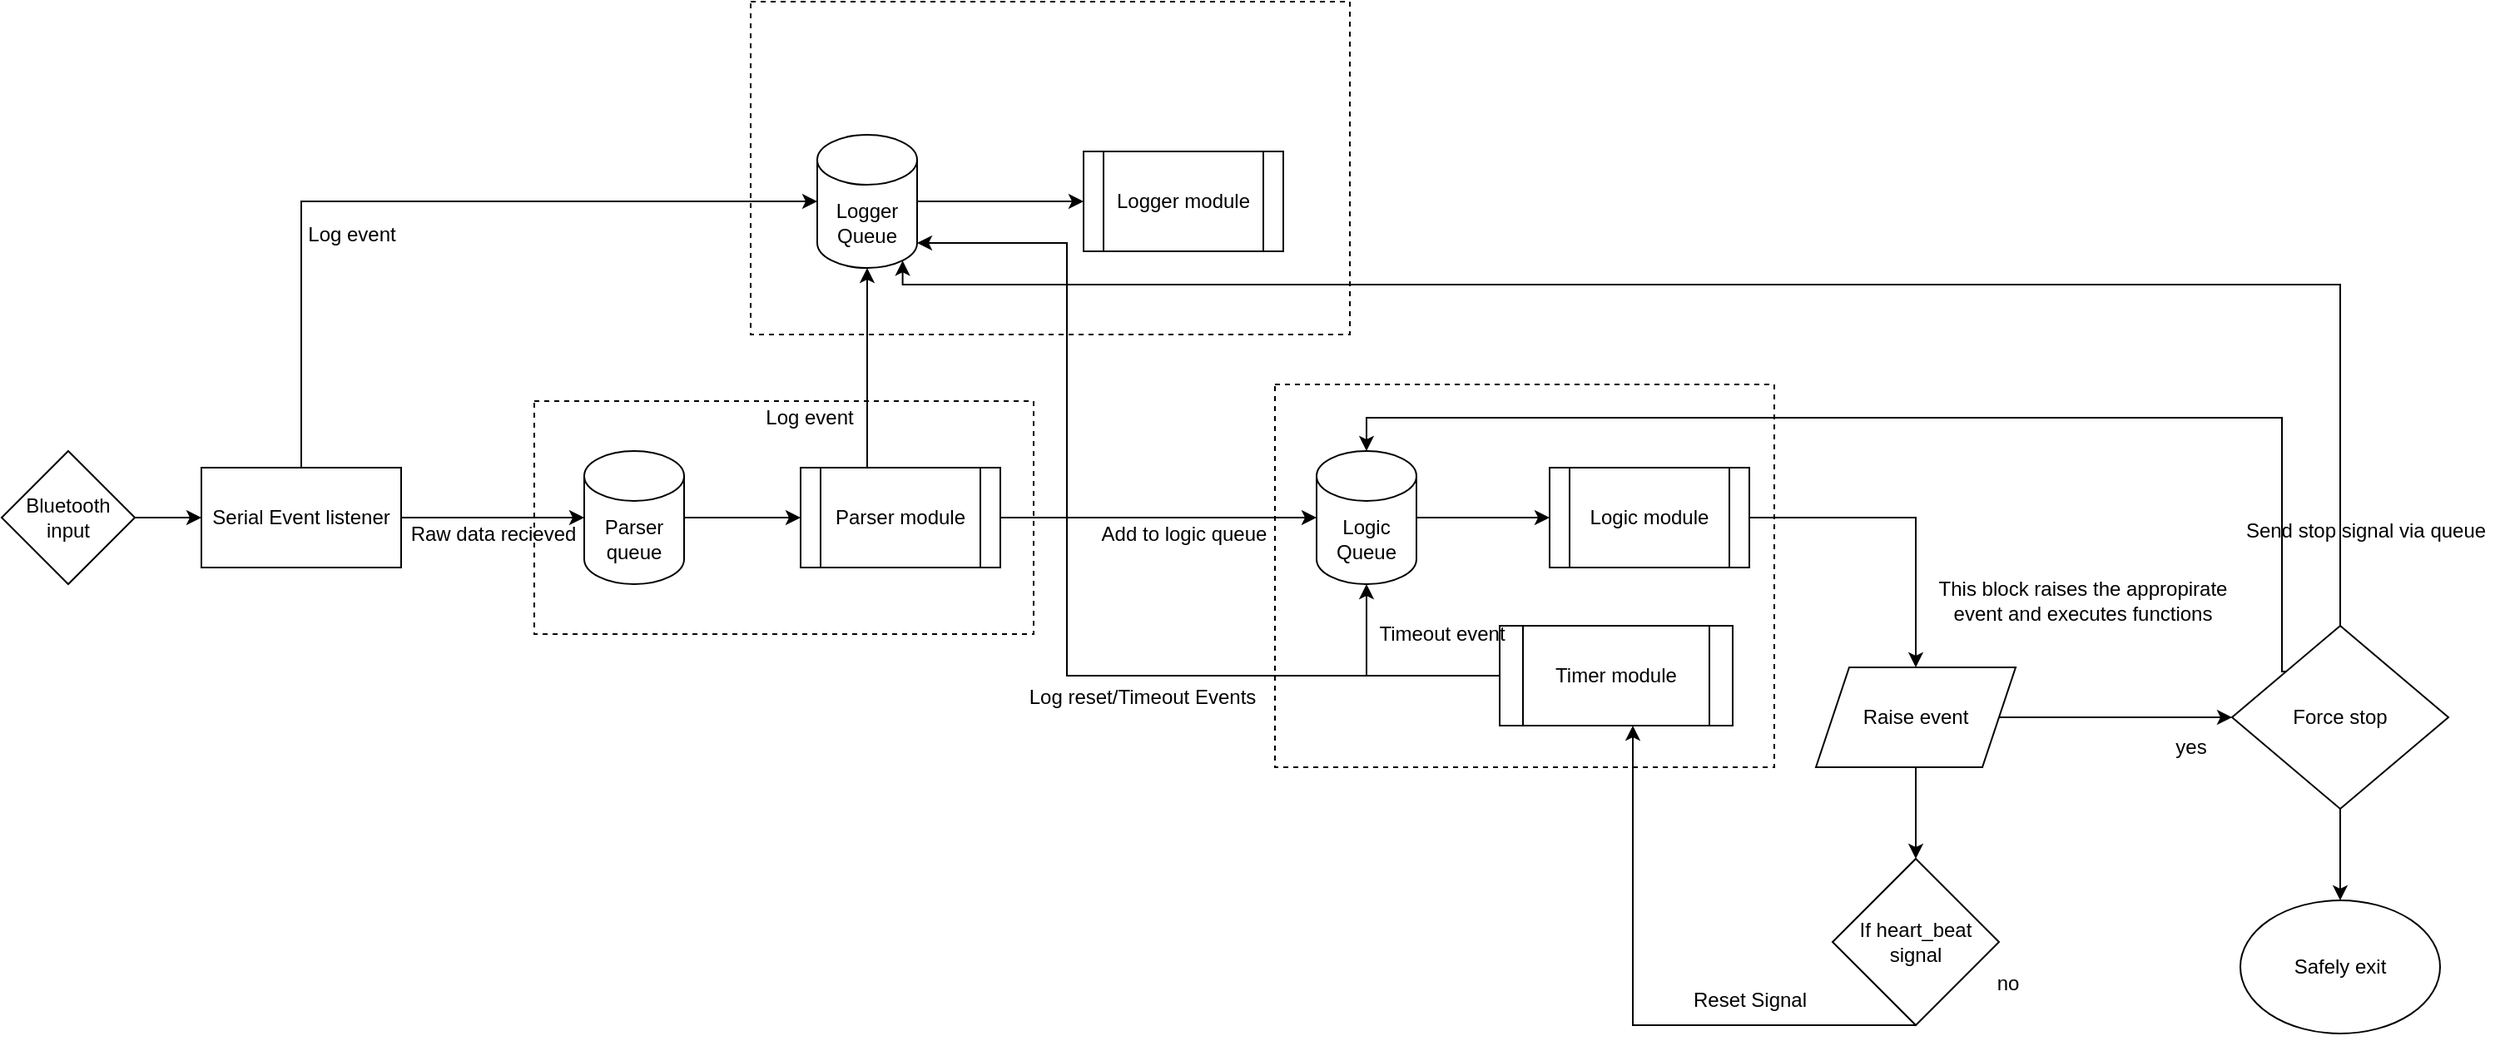 <mxfile version="14.2.9" type="github">
  <diagram id="aZlOReppdM6Vbn_RqVCT" name="Page-1">
    <mxGraphModel dx="1588" dy="946" grid="1" gridSize="10" guides="1" tooltips="1" connect="1" arrows="1" fold="1" page="1" pageScale="1" pageWidth="1600" pageHeight="1200" math="0" shadow="0">
      <root>
        <mxCell id="0" />
        <mxCell id="1" parent="0" />
        <mxCell id="UPKcbHkdnJgAcpdIiQ7b-42" value="" style="verticalLabelPosition=bottom;verticalAlign=top;html=1;shape=mxgraph.basic.rect;fillColor2=none;strokeWidth=1;size=20;indent=5;dashed=1;" vertex="1" parent="1">
          <mxGeometry x="825" y="340" width="300" height="230" as="geometry" />
        </mxCell>
        <mxCell id="UPKcbHkdnJgAcpdIiQ7b-39" value="" style="verticalLabelPosition=bottom;verticalAlign=top;html=1;shape=mxgraph.basic.rect;fillColor2=none;strokeWidth=1;size=20;indent=5;dashed=1;" vertex="1" parent="1">
          <mxGeometry x="510" y="110" width="360" height="200" as="geometry" />
        </mxCell>
        <mxCell id="UPKcbHkdnJgAcpdIiQ7b-38" value="" style="verticalLabelPosition=bottom;verticalAlign=top;html=1;shape=mxgraph.basic.rect;fillColor2=none;strokeWidth=1;size=20;indent=5;dashed=1;" vertex="1" parent="1">
          <mxGeometry x="380" y="350" width="300" height="140" as="geometry" />
        </mxCell>
        <mxCell id="m8YfleF8tQ-FQQvyi_9Q-1" value="Logger module" style="shape=process;whiteSpace=wrap;html=1;backgroundOutline=1;" parent="1" vertex="1">
          <mxGeometry x="710" y="200" width="120" height="60" as="geometry" />
        </mxCell>
        <mxCell id="m8YfleF8tQ-FQQvyi_9Q-20" style="edgeStyle=orthogonalEdgeStyle;rounded=0;orthogonalLoop=1;jettySize=auto;html=1;exitX=0.5;exitY=0;exitDx=0;exitDy=0;entryX=0.5;entryY=1;entryDx=0;entryDy=0;entryPerimeter=0;" parent="1" source="m8YfleF8tQ-FQQvyi_9Q-2" target="4gtdM_F05GJ57js9pfhI-3" edge="1">
          <mxGeometry relative="1" as="geometry">
            <mxPoint x="580" y="270" as="targetPoint" />
            <Array as="points">
              <mxPoint x="580" y="390" />
            </Array>
          </mxGeometry>
        </mxCell>
        <mxCell id="UPKcbHkdnJgAcpdIiQ7b-4" style="edgeStyle=orthogonalEdgeStyle;rounded=0;orthogonalLoop=1;jettySize=auto;html=1;exitX=1;exitY=0.5;exitDx=0;exitDy=0;" edge="1" parent="1" source="m8YfleF8tQ-FQQvyi_9Q-2" target="4gtdM_F05GJ57js9pfhI-4">
          <mxGeometry relative="1" as="geometry" />
        </mxCell>
        <mxCell id="m8YfleF8tQ-FQQvyi_9Q-2" value="Parser module" style="shape=process;whiteSpace=wrap;html=1;backgroundOutline=1;" parent="1" vertex="1">
          <mxGeometry x="540" y="390" width="120" height="60" as="geometry" />
        </mxCell>
        <mxCell id="m8YfleF8tQ-FQQvyi_9Q-5" style="edgeStyle=orthogonalEdgeStyle;rounded=0;orthogonalLoop=1;jettySize=auto;html=1;exitX=1;exitY=0.5;exitDx=0;exitDy=0;exitPerimeter=0;" parent="1" target="m8YfleF8tQ-FQQvyi_9Q-1" edge="1" source="4gtdM_F05GJ57js9pfhI-3">
          <mxGeometry relative="1" as="geometry">
            <mxPoint x="620" y="230" as="sourcePoint" />
          </mxGeometry>
        </mxCell>
        <mxCell id="m8YfleF8tQ-FQQvyi_9Q-12" style="edgeStyle=orthogonalEdgeStyle;rounded=0;orthogonalLoop=1;jettySize=auto;html=1;exitX=1;exitY=0.5;exitDx=0;exitDy=0;entryX=0;entryY=0.5;entryDx=0;entryDy=0;" parent="1" source="m8YfleF8tQ-FQQvyi_9Q-10" target="m8YfleF8tQ-FQQvyi_9Q-11" edge="1">
          <mxGeometry relative="1" as="geometry" />
        </mxCell>
        <mxCell id="m8YfleF8tQ-FQQvyi_9Q-10" value="Bluetooth input" style="rhombus;whiteSpace=wrap;html=1;" parent="1" vertex="1">
          <mxGeometry x="60" y="380" width="80" height="80" as="geometry" />
        </mxCell>
        <mxCell id="m8YfleF8tQ-FQQvyi_9Q-18" style="edgeStyle=orthogonalEdgeStyle;rounded=0;orthogonalLoop=1;jettySize=auto;html=1;exitX=1;exitY=0.5;exitDx=0;exitDy=0;entryX=0;entryY=0.5;entryDx=0;entryDy=0;entryPerimeter=0;" parent="1" source="m8YfleF8tQ-FQQvyi_9Q-11" target="4gtdM_F05GJ57js9pfhI-1" edge="1">
          <mxGeometry relative="1" as="geometry">
            <Array as="points">
              <mxPoint x="400" y="420" />
              <mxPoint x="400" y="420" />
            </Array>
          </mxGeometry>
        </mxCell>
        <mxCell id="UPKcbHkdnJgAcpdIiQ7b-1" style="edgeStyle=orthogonalEdgeStyle;rounded=0;orthogonalLoop=1;jettySize=auto;html=1;exitX=0.5;exitY=0;exitDx=0;exitDy=0;entryX=0;entryY=0.5;entryDx=0;entryDy=0;entryPerimeter=0;" edge="1" parent="1" source="m8YfleF8tQ-FQQvyi_9Q-11" target="4gtdM_F05GJ57js9pfhI-3">
          <mxGeometry relative="1" as="geometry" />
        </mxCell>
        <mxCell id="m8YfleF8tQ-FQQvyi_9Q-11" value="Serial Event listener" style="rounded=0;whiteSpace=wrap;html=1;" parent="1" vertex="1">
          <mxGeometry x="180" y="390" width="120" height="60" as="geometry" />
        </mxCell>
        <mxCell id="m8YfleF8tQ-FQQvyi_9Q-22" value="Raw data recieved" style="text;html=1;align=center;verticalAlign=middle;resizable=0;points=[];autosize=1;" parent="1" vertex="1">
          <mxGeometry x="300" y="420" width="110" height="20" as="geometry" />
        </mxCell>
        <mxCell id="4gtdM_F05GJ57js9pfhI-2" style="edgeStyle=orthogonalEdgeStyle;rounded=0;orthogonalLoop=1;jettySize=auto;html=1;exitX=1;exitY=0.5;exitDx=0;exitDy=0;exitPerimeter=0;entryX=0;entryY=0.5;entryDx=0;entryDy=0;" parent="1" source="4gtdM_F05GJ57js9pfhI-1" target="m8YfleF8tQ-FQQvyi_9Q-2" edge="1">
          <mxGeometry relative="1" as="geometry" />
        </mxCell>
        <mxCell id="4gtdM_F05GJ57js9pfhI-1" value="Parser queue" style="shape=cylinder3;whiteSpace=wrap;html=1;boundedLbl=1;backgroundOutline=1;size=15;" parent="1" vertex="1">
          <mxGeometry x="410" y="380" width="60" height="80" as="geometry" />
        </mxCell>
        <mxCell id="4gtdM_F05GJ57js9pfhI-3" value="Logger Queue" style="shape=cylinder3;whiteSpace=wrap;html=1;boundedLbl=1;backgroundOutline=1;size=15;" parent="1" vertex="1">
          <mxGeometry x="550" y="190" width="60" height="80" as="geometry" />
        </mxCell>
        <mxCell id="4gtdM_F05GJ57js9pfhI-7" style="edgeStyle=orthogonalEdgeStyle;rounded=0;orthogonalLoop=1;jettySize=auto;html=1;exitX=1;exitY=0.5;exitDx=0;exitDy=0;exitPerimeter=0;entryX=0;entryY=0.5;entryDx=0;entryDy=0;" parent="1" source="4gtdM_F05GJ57js9pfhI-4" target="UPKcbHkdnJgAcpdIiQ7b-19" edge="1">
          <mxGeometry relative="1" as="geometry">
            <mxPoint x="970.0" y="420" as="targetPoint" />
          </mxGeometry>
        </mxCell>
        <mxCell id="4gtdM_F05GJ57js9pfhI-4" value="Logic Queue" style="shape=cylinder3;whiteSpace=wrap;html=1;boundedLbl=1;backgroundOutline=1;size=15;" parent="1" vertex="1">
          <mxGeometry x="850" y="380" width="60" height="80" as="geometry" />
        </mxCell>
        <mxCell id="4gtdM_F05GJ57js9pfhI-9" style="edgeStyle=orthogonalEdgeStyle;rounded=0;orthogonalLoop=1;jettySize=auto;html=1;exitX=1;exitY=0.5;exitDx=0;exitDy=0;" parent="1" source="UPKcbHkdnJgAcpdIiQ7b-19" target="4gtdM_F05GJ57js9pfhI-8" edge="1">
          <mxGeometry relative="1" as="geometry">
            <mxPoint x="1090.0" y="420" as="sourcePoint" />
          </mxGeometry>
        </mxCell>
        <mxCell id="UPKcbHkdnJgAcpdIiQ7b-15" style="edgeStyle=orthogonalEdgeStyle;rounded=0;orthogonalLoop=1;jettySize=auto;html=1;exitX=0.5;exitY=1;exitDx=0;exitDy=0;" edge="1" parent="1" source="4gtdM_F05GJ57js9pfhI-8" target="4gtdM_F05GJ57js9pfhI-11">
          <mxGeometry relative="1" as="geometry" />
        </mxCell>
        <mxCell id="UPKcbHkdnJgAcpdIiQ7b-25" value="" style="edgeStyle=orthogonalEdgeStyle;rounded=0;orthogonalLoop=1;jettySize=auto;html=1;" edge="1" parent="1" source="4gtdM_F05GJ57js9pfhI-8" target="UPKcbHkdnJgAcpdIiQ7b-24">
          <mxGeometry relative="1" as="geometry" />
        </mxCell>
        <mxCell id="4gtdM_F05GJ57js9pfhI-8" value="Raise event" style="shape=parallelogram;perimeter=parallelogramPerimeter;whiteSpace=wrap;html=1;fixedSize=1;" parent="1" vertex="1">
          <mxGeometry x="1150" y="510" width="120" height="60" as="geometry" />
        </mxCell>
        <mxCell id="4gtdM_F05GJ57js9pfhI-11" value="If heart_beat signal" style="rhombus;whiteSpace=wrap;html=1;" parent="1" vertex="1">
          <mxGeometry x="1160" y="625" width="100" height="100" as="geometry" />
        </mxCell>
        <mxCell id="4gtdM_F05GJ57js9pfhI-16" value="Reset Signal" style="text;html=1;align=center;verticalAlign=middle;resizable=0;points=[];autosize=1;" parent="1" vertex="1">
          <mxGeometry x="1070" y="700" width="80" height="20" as="geometry" />
        </mxCell>
        <mxCell id="4gtdM_F05GJ57js9pfhI-17" value="no" style="text;html=1;align=center;verticalAlign=middle;resizable=0;points=[];autosize=1;" parent="1" vertex="1">
          <mxGeometry x="1250" y="690" width="30" height="20" as="geometry" />
        </mxCell>
        <mxCell id="UPKcbHkdnJgAcpdIiQ7b-47" value="" style="edgeStyle=orthogonalEdgeStyle;rounded=0;orthogonalLoop=1;jettySize=auto;html=1;" edge="1" parent="1" source="UPKcbHkdnJgAcpdIiQ7b-8" target="4gtdM_F05GJ57js9pfhI-4">
          <mxGeometry relative="1" as="geometry">
            <mxPoint x="880" y="515" as="targetPoint" />
          </mxGeometry>
        </mxCell>
        <mxCell id="UPKcbHkdnJgAcpdIiQ7b-49" value="" style="edgeStyle=orthogonalEdgeStyle;rounded=0;orthogonalLoop=1;jettySize=auto;html=1;entryX=1;entryY=1;entryDx=0;entryDy=-15;entryPerimeter=0;" edge="1" parent="1" source="UPKcbHkdnJgAcpdIiQ7b-8" target="4gtdM_F05GJ57js9pfhI-3">
          <mxGeometry relative="1" as="geometry">
            <mxPoint x="770" y="530" as="targetPoint" />
            <Array as="points">
              <mxPoint x="700" y="515" />
              <mxPoint x="700" y="255" />
            </Array>
          </mxGeometry>
        </mxCell>
        <mxCell id="UPKcbHkdnJgAcpdIiQ7b-8" value="Timer module" style="shape=process;whiteSpace=wrap;html=1;backgroundOutline=1;" vertex="1" parent="1">
          <mxGeometry x="960" y="485" width="140" height="60" as="geometry" />
        </mxCell>
        <mxCell id="UPKcbHkdnJgAcpdIiQ7b-11" value="Log event" style="text;html=1;align=center;verticalAlign=middle;resizable=0;points=[];autosize=1;" vertex="1" parent="1">
          <mxGeometry x="235" y="240" width="70" height="20" as="geometry" />
        </mxCell>
        <mxCell id="UPKcbHkdnJgAcpdIiQ7b-12" value="Log event" style="text;html=1;align=center;verticalAlign=middle;resizable=0;points=[];autosize=1;" vertex="1" parent="1">
          <mxGeometry x="510" y="350" width="70" height="20" as="geometry" />
        </mxCell>
        <mxCell id="UPKcbHkdnJgAcpdIiQ7b-14" value="Add to logic queue " style="text;html=1;align=center;verticalAlign=middle;resizable=0;points=[];autosize=1;" vertex="1" parent="1">
          <mxGeometry x="715" y="420" width="110" height="20" as="geometry" />
        </mxCell>
        <mxCell id="UPKcbHkdnJgAcpdIiQ7b-19" value="&lt;div&gt;Logic module&lt;/div&gt;" style="shape=process;whiteSpace=wrap;html=1;backgroundOutline=1;" vertex="1" parent="1">
          <mxGeometry x="990" y="390" width="120" height="60" as="geometry" />
        </mxCell>
        <mxCell id="UPKcbHkdnJgAcpdIiQ7b-28" style="edgeStyle=orthogonalEdgeStyle;rounded=0;orthogonalLoop=1;jettySize=auto;html=1;exitX=0.5;exitY=0;exitDx=0;exitDy=0;entryX=0.855;entryY=1;entryDx=0;entryDy=-4.35;entryPerimeter=0;" edge="1" parent="1" source="UPKcbHkdnJgAcpdIiQ7b-24" target="4gtdM_F05GJ57js9pfhI-3">
          <mxGeometry relative="1" as="geometry">
            <Array as="points">
              <mxPoint x="1465" y="280" />
              <mxPoint x="601" y="280" />
            </Array>
          </mxGeometry>
        </mxCell>
        <mxCell id="UPKcbHkdnJgAcpdIiQ7b-30" style="edgeStyle=orthogonalEdgeStyle;rounded=0;orthogonalLoop=1;jettySize=auto;html=1;exitX=0;exitY=0;exitDx=0;exitDy=0;entryX=0.5;entryY=0;entryDx=0;entryDy=0;entryPerimeter=0;" edge="1" parent="1" source="UPKcbHkdnJgAcpdIiQ7b-24" target="4gtdM_F05GJ57js9pfhI-4">
          <mxGeometry relative="1" as="geometry">
            <Array as="points">
              <mxPoint x="1430" y="513" />
              <mxPoint x="1430" y="360" />
              <mxPoint x="880" y="360" />
            </Array>
          </mxGeometry>
        </mxCell>
        <mxCell id="UPKcbHkdnJgAcpdIiQ7b-32" value="" style="edgeStyle=orthogonalEdgeStyle;rounded=0;orthogonalLoop=1;jettySize=auto;html=1;" edge="1" parent="1" source="UPKcbHkdnJgAcpdIiQ7b-24" target="UPKcbHkdnJgAcpdIiQ7b-31">
          <mxGeometry relative="1" as="geometry" />
        </mxCell>
        <mxCell id="UPKcbHkdnJgAcpdIiQ7b-24" value="Force stop" style="rhombus;whiteSpace=wrap;html=1;" vertex="1" parent="1">
          <mxGeometry x="1400" y="485" width="130" height="110" as="geometry" />
        </mxCell>
        <mxCell id="UPKcbHkdnJgAcpdIiQ7b-26" value="&lt;div&gt;yes&lt;/div&gt;&lt;div&gt;&lt;br&gt;&lt;/div&gt;" style="text;html=1;align=center;verticalAlign=middle;resizable=0;points=[];autosize=1;" vertex="1" parent="1">
          <mxGeometry x="1360" y="550" width="30" height="30" as="geometry" />
        </mxCell>
        <mxCell id="UPKcbHkdnJgAcpdIiQ7b-27" value="&lt;div&gt;This block raises the appropirate &lt;br&gt;&lt;/div&gt;&lt;div&gt;event and executes functions&lt;/div&gt;" style="text;html=1;align=center;verticalAlign=middle;resizable=0;points=[];autosize=1;" vertex="1" parent="1">
          <mxGeometry x="1215" y="455" width="190" height="30" as="geometry" />
        </mxCell>
        <mxCell id="UPKcbHkdnJgAcpdIiQ7b-29" value="&lt;div&gt;Send stop signal via queue&lt;/div&gt;&lt;div&gt;&lt;br&gt;&lt;/div&gt;" style="text;html=1;align=center;verticalAlign=middle;resizable=0;points=[];autosize=1;" vertex="1" parent="1">
          <mxGeometry x="1400" y="420" width="160" height="30" as="geometry" />
        </mxCell>
        <mxCell id="UPKcbHkdnJgAcpdIiQ7b-31" value="Safely exit" style="ellipse;whiteSpace=wrap;html=1;" vertex="1" parent="1">
          <mxGeometry x="1405" y="650" width="120" height="80" as="geometry" />
        </mxCell>
        <mxCell id="UPKcbHkdnJgAcpdIiQ7b-35" value="" style="edgeStyle=orthogonalEdgeStyle;rounded=0;orthogonalLoop=1;jettySize=auto;html=1;exitX=0.5;exitY=1;exitDx=0;exitDy=0;" edge="1" parent="1" source="4gtdM_F05GJ57js9pfhI-11" target="UPKcbHkdnJgAcpdIiQ7b-8">
          <mxGeometry relative="1" as="geometry">
            <mxPoint x="1150.0" y="840" as="sourcePoint" />
            <Array as="points">
              <mxPoint x="1040" y="725" />
            </Array>
          </mxGeometry>
        </mxCell>
        <mxCell id="UPKcbHkdnJgAcpdIiQ7b-48" value="Timeout event" style="text;html=1;align=center;verticalAlign=middle;resizable=0;points=[];autosize=1;" vertex="1" parent="1">
          <mxGeometry x="880" y="480" width="90" height="20" as="geometry" />
        </mxCell>
        <mxCell id="UPKcbHkdnJgAcpdIiQ7b-50" value="&lt;div&gt;Log reset/Timeout Events&lt;/div&gt;&lt;div&gt;&lt;br&gt;&lt;/div&gt;" style="text;html=1;align=center;verticalAlign=middle;resizable=0;points=[];autosize=1;" vertex="1" parent="1">
          <mxGeometry x="670" y="520" width="150" height="30" as="geometry" />
        </mxCell>
      </root>
    </mxGraphModel>
  </diagram>
</mxfile>
